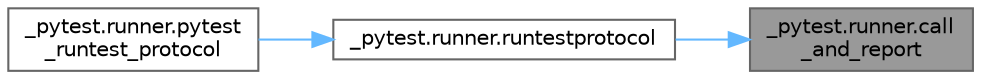 digraph "_pytest.runner.call_and_report"
{
 // LATEX_PDF_SIZE
  bgcolor="transparent";
  edge [fontname=Helvetica,fontsize=10,labelfontname=Helvetica,labelfontsize=10];
  node [fontname=Helvetica,fontsize=10,shape=box,height=0.2,width=0.4];
  rankdir="RL";
  Node1 [id="Node000001",label="_pytest.runner.call\l_and_report",height=0.2,width=0.4,color="gray40", fillcolor="grey60", style="filled", fontcolor="black",tooltip=" "];
  Node1 -> Node2 [id="edge1_Node000001_Node000002",dir="back",color="steelblue1",style="solid",tooltip=" "];
  Node2 [id="Node000002",label="_pytest.runner.runtestprotocol",height=0.2,width=0.4,color="grey40", fillcolor="white", style="filled",URL="$namespace__pytest_1_1runner.html#a541a99ee4e8599b48b39c10c2ec100fc",tooltip=" "];
  Node2 -> Node3 [id="edge2_Node000002_Node000003",dir="back",color="steelblue1",style="solid",tooltip=" "];
  Node3 [id="Node000003",label="_pytest.runner.pytest\l_runtest_protocol",height=0.2,width=0.4,color="grey40", fillcolor="white", style="filled",URL="$namespace__pytest_1_1runner.html#a6026569911715f0db94f72c83aec29b3",tooltip=" "];
}
